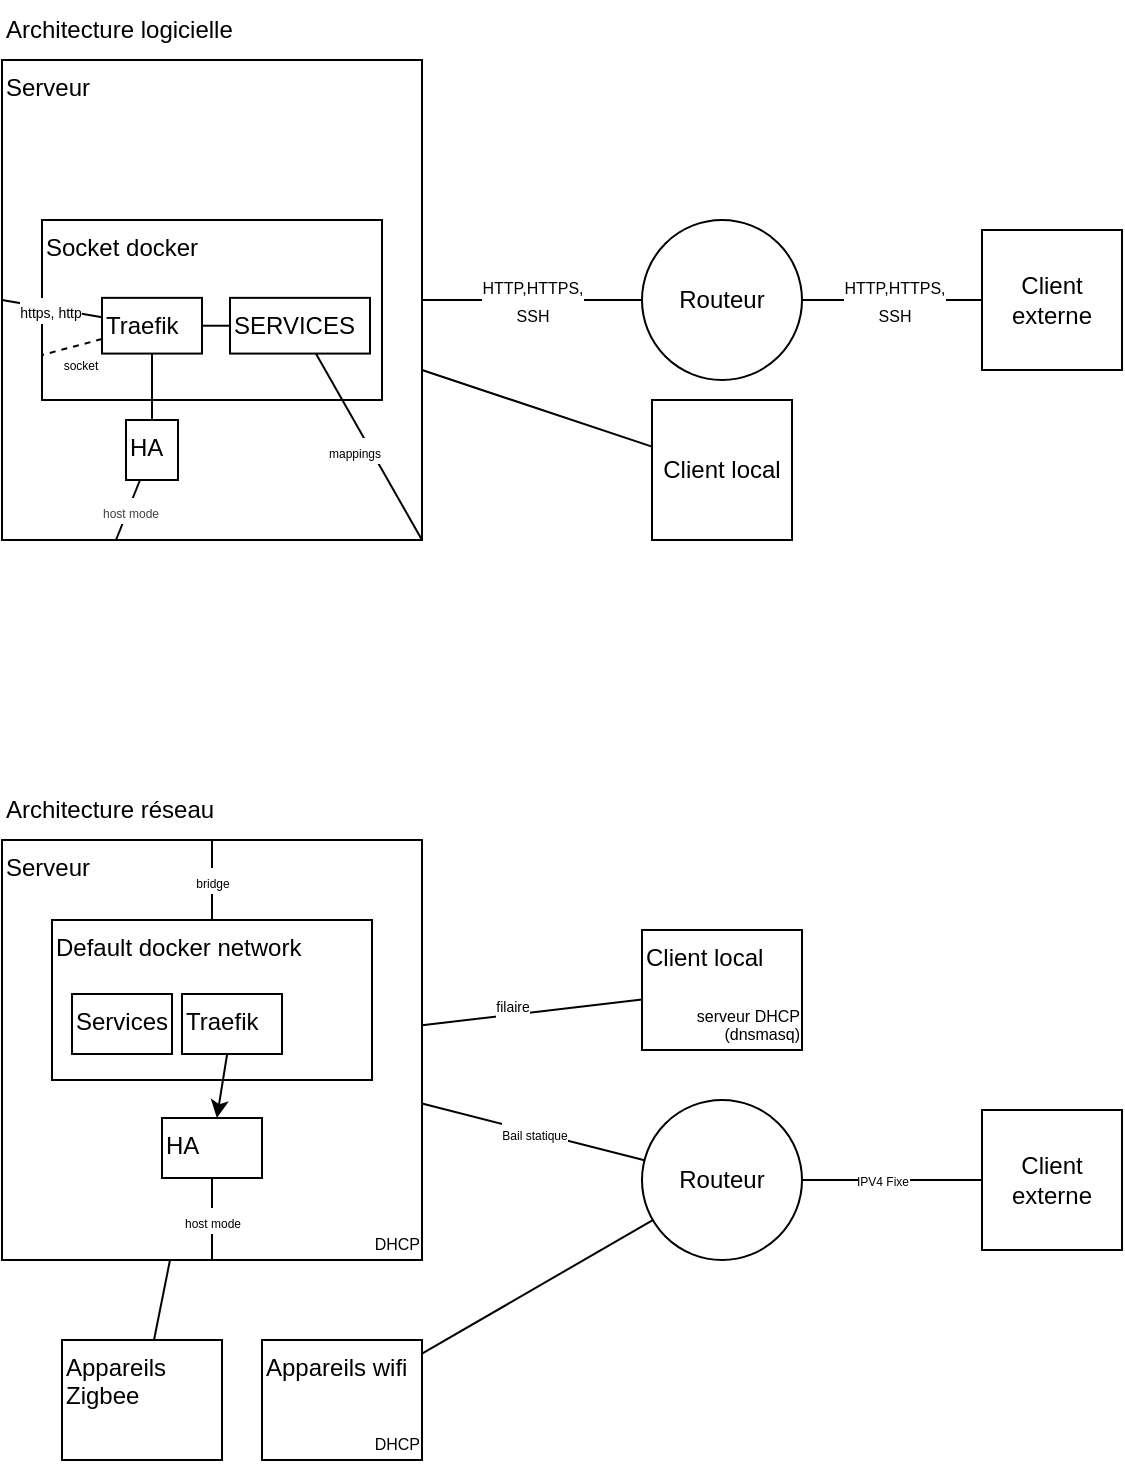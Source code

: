 <mxfile>
    <diagram id="ShFuXKwHiYA4iHBj3_Y6" name="Page-1">
        <mxGraphModel dx="608" dy="419" grid="1" gridSize="10" guides="1" tooltips="1" connect="1" arrows="1" fold="1" page="1" pageScale="1" pageWidth="827" pageHeight="1169" math="0" shadow="0">
            <root>
                <mxCell id="0"/>
                <mxCell id="1" parent="0"/>
                <mxCell id="23" value="&lt;span style=&quot;color: rgb(0, 0, 0);&quot;&gt;&lt;font style=&quot;font-size: 8px;&quot;&gt;HTTP,HTTPS,&lt;/font&gt;&lt;/span&gt;&lt;div&gt;&lt;span style=&quot;color: rgb(0, 0, 0);&quot;&gt;&lt;font style=&quot;font-size: 8px;&quot;&gt;SSH&lt;/font&gt;&lt;/span&gt;&lt;/div&gt;" style="edgeStyle=none;html=1;endArrow=none;endFill=0;" parent="1" source="77" target="58" edge="1">
                    <mxGeometry x="0.009" relative="1" as="geometry">
                        <mxPoint x="630" y="125" as="targetPoint"/>
                        <mxPoint x="630" y="400" as="sourcePoint"/>
                        <mxPoint as="offset"/>
                    </mxGeometry>
                </mxCell>
                <mxCell id="20" value="&lt;font style=&quot;font-size: 8px;&quot;&gt;HTTP,HTTPS,&lt;/font&gt;&lt;div&gt;&lt;font style=&quot;font-size: 8px;&quot;&gt;SSH&lt;/font&gt;&lt;/div&gt;" style="endArrow=none;html=1;exitX=1;exitY=0.5;exitDx=0;exitDy=0;elbow=vertical;" parent="1" source="25" target="77" edge="1">
                    <mxGeometry width="50" height="50" relative="1" as="geometry">
                        <mxPoint x="490" y="406.269" as="sourcePoint"/>
                        <mxPoint x="570" y="415" as="targetPoint"/>
                    </mxGeometry>
                </mxCell>
                <mxCell id="130" style="edgeStyle=none;html=1;endArrow=none;endFill=0;" parent="1" source="25" target="129" edge="1">
                    <mxGeometry relative="1" as="geometry"/>
                </mxCell>
                <mxCell id="25" value="Serveur" style="rounded=0;whiteSpace=wrap;html=1;verticalAlign=top;align=left;" parent="1" vertex="1">
                    <mxGeometry x="230" y="310" width="210" height="240" as="geometry"/>
                </mxCell>
                <mxCell id="37" style="edgeStyle=none;html=1;endArrow=none;endFill=0;" parent="1" source="76" target="59" edge="1">
                    <mxGeometry relative="1" as="geometry">
                        <mxPoint x="590" y="615" as="targetPoint"/>
                        <mxPoint x="590" y="880" as="sourcePoint"/>
                    </mxGeometry>
                </mxCell>
                <mxCell id="38" value="&lt;font style=&quot;font-size: 6px;&quot;&gt;IPV4 Fixe&lt;/font&gt;" style="edgeLabel;html=1;align=center;verticalAlign=middle;resizable=0;points=[];" parent="37" vertex="1" connectable="0">
                    <mxGeometry x="-0.357" relative="1" as="geometry">
                        <mxPoint x="11" y="-1" as="offset"/>
                    </mxGeometry>
                </mxCell>
                <mxCell id="39" value="&lt;font style=&quot;font-size: 6px;&quot;&gt;Bail statique&lt;/font&gt;" style="endArrow=none;html=1;elbow=vertical;" parent="1" source="40" target="76" edge="1">
                    <mxGeometry width="50" height="50" relative="1" as="geometry">
                        <mxPoint x="490" y="766.269" as="sourcePoint"/>
                        <mxPoint x="600" y="848" as="targetPoint"/>
                    </mxGeometry>
                </mxCell>
                <mxCell id="40" value="Serveur" style="rounded=0;whiteSpace=wrap;html=1;verticalAlign=top;align=left;" parent="1" vertex="1">
                    <mxGeometry x="230" y="700" width="210" height="210" as="geometry"/>
                </mxCell>
                <mxCell id="93" value="&lt;font style=&quot;font-size: 6px;&quot;&gt;bridge&lt;/font&gt;" style="edgeStyle=none;html=1;endArrow=none;endFill=0;" parent="1" source="43" target="40" edge="1">
                    <mxGeometry x="-0.006" relative="1" as="geometry">
                        <mxPoint as="offset"/>
                    </mxGeometry>
                </mxCell>
                <mxCell id="50" value="DHCP" style="text;html=1;align=right;verticalAlign=bottom;resizable=0;points=[];autosize=1;strokeColor=none;fillColor=none;fontSize=8;" parent="1" vertex="1">
                    <mxGeometry x="390" y="890" width="50" height="20" as="geometry"/>
                </mxCell>
                <mxCell id="52" value="&lt;font style=&quot;font-size: 7px;&quot;&gt;filaire&lt;/font&gt;" style="html=1;horizontal=1;endArrow=none;endFill=0;elbow=horizontal;" parent="1" source="40" target="57" edge="1">
                    <mxGeometry x="-0.172" y="5" relative="1" as="geometry">
                        <mxPoint x="443" y="775" as="sourcePoint"/>
                        <mxPoint x="513" y="670" as="targetPoint"/>
                        <mxPoint as="offset"/>
                    </mxGeometry>
                </mxCell>
                <mxCell id="58" value="Client externe" style="rounded=0;whiteSpace=wrap;html=1;" parent="1" vertex="1">
                    <mxGeometry x="720" y="395" width="70" height="70" as="geometry"/>
                </mxCell>
                <mxCell id="59" value="Client externe" style="rounded=0;whiteSpace=wrap;html=1;" parent="1" vertex="1">
                    <mxGeometry x="720" y="835" width="70" height="70" as="geometry"/>
                </mxCell>
                <mxCell id="61" value="" style="group" parent="1" vertex="1" connectable="0">
                    <mxGeometry x="550" y="745" width="80" height="60" as="geometry"/>
                </mxCell>
                <mxCell id="57" value="Client local" style="rounded=0;whiteSpace=wrap;html=1;align=left;verticalAlign=top;" parent="61" vertex="1">
                    <mxGeometry width="80" height="60" as="geometry"/>
                </mxCell>
                <mxCell id="64" style="edgeStyle=none;html=1;" parent="61" edge="1">
                    <mxGeometry relative="1" as="geometry">
                        <mxPoint x="40" y="76" as="sourcePoint"/>
                        <mxPoint x="40" y="76" as="targetPoint"/>
                    </mxGeometry>
                </mxCell>
                <mxCell id="60" value="serveur DHCP&lt;div&gt;(dnsmasq)&lt;/div&gt;" style="text;html=1;align=right;verticalAlign=bottom;resizable=0;points=[];autosize=1;strokeColor=none;fillColor=none;fontSize=8;" parent="61" vertex="1">
                    <mxGeometry y="30" width="80" height="30" as="geometry"/>
                </mxCell>
                <mxCell id="65" value="" style="group" parent="1" vertex="1" connectable="0">
                    <mxGeometry x="260" y="950" width="80" height="60" as="geometry"/>
                </mxCell>
                <mxCell id="66" value="Appareils Zigbee" style="rounded=0;whiteSpace=wrap;html=1;align=left;verticalAlign=top;" parent="65" vertex="1">
                    <mxGeometry width="80" height="60" as="geometry"/>
                </mxCell>
                <mxCell id="67" style="edgeStyle=none;html=1;" parent="65" target="66" edge="1">
                    <mxGeometry relative="1" as="geometry">
                        <mxPoint x="62.5" y="60" as="sourcePoint"/>
                    </mxGeometry>
                </mxCell>
                <mxCell id="69" style="html=1;elbow=vertical;endArrow=none;endFill=0;" parent="1" source="66" target="40" edge="1">
                    <mxGeometry relative="1" as="geometry"/>
                </mxCell>
                <mxCell id="70" value="" style="group" parent="1" vertex="1" connectable="0">
                    <mxGeometry x="360" y="950" width="80" height="60" as="geometry"/>
                </mxCell>
                <mxCell id="71" value="Appareils wifi" style="rounded=0;whiteSpace=wrap;html=1;align=left;verticalAlign=top;" parent="70" vertex="1">
                    <mxGeometry width="80" height="60" as="geometry"/>
                </mxCell>
                <mxCell id="72" style="edgeStyle=none;html=1;" parent="70" source="73" target="71" edge="1">
                    <mxGeometry relative="1" as="geometry"/>
                </mxCell>
                <mxCell id="73" value="DHCP" style="text;html=1;align=right;verticalAlign=bottom;resizable=0;points=[];autosize=1;strokeColor=none;fillColor=none;fontSize=8;" parent="70" vertex="1">
                    <mxGeometry x="30" y="40" width="50" height="20" as="geometry"/>
                </mxCell>
                <mxCell id="75" style="edgeStyle=none;html=1;endArrow=none;endFill=0;" parent="1" source="71" target="76" edge="1">
                    <mxGeometry relative="1" as="geometry">
                        <mxPoint x="720" y="785" as="targetPoint"/>
                    </mxGeometry>
                </mxCell>
                <mxCell id="76" value="Routeur" style="ellipse;whiteSpace=wrap;html=1;aspect=fixed;" parent="1" vertex="1">
                    <mxGeometry x="550" y="830" width="80" height="80" as="geometry"/>
                </mxCell>
                <mxCell id="77" value="Routeur" style="ellipse;whiteSpace=wrap;html=1;aspect=fixed;" parent="1" vertex="1">
                    <mxGeometry x="550" y="390" width="80" height="80" as="geometry"/>
                </mxCell>
                <mxCell id="88" value="&lt;font style=&quot;font-size: 6px;&quot;&gt;host mode&lt;/font&gt;" style="edgeStyle=none;html=1;endSize=7;endArrow=none;endFill=0;" parent="1" source="131" target="40" edge="1">
                    <mxGeometry x="0.0" relative="1" as="geometry">
                        <mxPoint as="offset"/>
                    </mxGeometry>
                </mxCell>
                <mxCell id="99" value="" style="group;sketch=1;curveFitting=1;jiggle=2;" parent="1" vertex="1" connectable="0">
                    <mxGeometry x="250" y="350" width="170" height="130" as="geometry"/>
                </mxCell>
                <mxCell id="24" value="Socket docker" style="rounded=0;whiteSpace=wrap;html=1;align=left;verticalAlign=top;fillColor=none;" parent="99" vertex="1">
                    <mxGeometry y="40" width="170" height="90" as="geometry"/>
                </mxCell>
                <mxCell id="112" style="edgeStyle=none;html=1;endArrow=none;endFill=0;" parent="99" source="104" target="107" edge="1">
                    <mxGeometry relative="1" as="geometry"/>
                </mxCell>
                <mxCell id="104" value="SERVICES" style="rounded=0;whiteSpace=wrap;html=1;verticalAlign=top;align=left;" parent="99" vertex="1">
                    <mxGeometry x="94" y="78.931" width="70" height="27.857" as="geometry"/>
                </mxCell>
                <mxCell id="125" value="&lt;font style=&quot;font-size: 6px;&quot;&gt;socket&lt;/font&gt;" style="html=1;endArrow=none;endFill=0;dashed=1;entryX=0;entryY=0.75;entryDx=0;entryDy=0;" parent="99" source="107" target="24" edge="1">
                    <mxGeometry x="-0.166" y="8" relative="1" as="geometry">
                        <mxPoint as="offset"/>
                    </mxGeometry>
                </mxCell>
                <mxCell id="107" value="Traefik" style="rounded=0;whiteSpace=wrap;html=1;verticalAlign=top;align=left;" parent="99" vertex="1">
                    <mxGeometry x="30" y="78.931" width="50" height="27.857" as="geometry"/>
                </mxCell>
                <mxCell id="102" style="edgeStyle=none;html=1;endArrow=none;endFill=0;" parent="1" source="98" target="25" edge="1">
                    <mxGeometry relative="1" as="geometry"/>
                </mxCell>
                <mxCell id="106" value="&lt;span style=&quot;color: rgb(63, 63, 63); font-size: 6px;&quot;&gt;host mode&lt;/span&gt;" style="edgeLabel;html=1;align=center;verticalAlign=middle;resizable=0;points=[];" parent="102" vertex="1" connectable="0">
                    <mxGeometry x="0.001" y="1" relative="1" as="geometry">
                        <mxPoint as="offset"/>
                    </mxGeometry>
                </mxCell>
                <mxCell id="109" value="&lt;font style=&quot;font-size: 7px;&quot;&gt;https, http&lt;/font&gt;" style="edgeStyle=none;html=1;endArrow=none;endFill=0;entryX=0;entryY=0.5;entryDx=0;entryDy=0;" parent="1" source="107" target="25" edge="1">
                    <mxGeometry x="0.023" y="1" relative="1" as="geometry">
                        <mxPoint as="offset"/>
                    </mxGeometry>
                </mxCell>
                <mxCell id="98" value="HA" style="rounded=0;whiteSpace=wrap;html=1;verticalAlign=top;align=left;" parent="1" vertex="1">
                    <mxGeometry x="292" y="490" width="26" height="30" as="geometry"/>
                </mxCell>
                <mxCell id="119" style="edgeStyle=none;html=1;endArrow=none;endFill=0;" parent="1" source="98" target="107" edge="1">
                    <mxGeometry relative="1" as="geometry">
                        <mxPoint x="368" y="457.144" as="targetPoint"/>
                    </mxGeometry>
                </mxCell>
                <mxCell id="121" value="&lt;font style=&quot;font-size: 6px;&quot;&gt;mappings&lt;/font&gt;" style="edgeStyle=none;html=1;endArrow=none;endFill=0;entryX=1;entryY=1;entryDx=0;entryDy=0;" parent="1" source="104" target="25" edge="1">
                    <mxGeometry x="-0.053" y="-7" relative="1" as="geometry">
                        <mxPoint as="offset"/>
                    </mxGeometry>
                </mxCell>
                <mxCell id="129" value="Client local" style="rounded=0;whiteSpace=wrap;html=1;" parent="1" vertex="1">
                    <mxGeometry x="555" y="480" width="70" height="70" as="geometry"/>
                </mxCell>
                <mxCell id="131" value="HA" style="rounded=0;whiteSpace=wrap;html=1;verticalAlign=top;align=left;" parent="1" vertex="1">
                    <mxGeometry x="310" y="839" width="50" height="30" as="geometry"/>
                </mxCell>
                <mxCell id="133" value="" style="group" parent="1" vertex="1" connectable="0">
                    <mxGeometry x="255" y="740" width="160" height="80" as="geometry"/>
                </mxCell>
                <mxCell id="43" value="Default docker network" style="rounded=0;whiteSpace=wrap;html=1;align=left;verticalAlign=top;fillColor=none;" parent="133" vertex="1">
                    <mxGeometry width="160" height="80" as="geometry"/>
                </mxCell>
                <mxCell id="85" value="Services" style="rounded=0;whiteSpace=wrap;html=1;verticalAlign=top;align=left;" parent="133" vertex="1">
                    <mxGeometry x="10" y="37" width="50" height="30" as="geometry"/>
                </mxCell>
                <mxCell id="140" value="Traefik" style="rounded=0;whiteSpace=wrap;html=1;verticalAlign=top;align=left;" parent="133" vertex="1">
                    <mxGeometry x="65" y="37" width="50" height="30" as="geometry"/>
                </mxCell>
                <mxCell id="135" value="Architecture réseau" style="text;html=1;align=left;verticalAlign=middle;resizable=0;points=[];autosize=1;strokeColor=none;fillColor=none;" parent="1" vertex="1">
                    <mxGeometry x="230" y="670" width="130" height="30" as="geometry"/>
                </mxCell>
                <mxCell id="137" value="Architecture logicielle" style="text;html=1;align=left;verticalAlign=middle;resizable=0;points=[];autosize=1;strokeColor=none;fillColor=none;" parent="1" vertex="1">
                    <mxGeometry x="230" y="280" width="140" height="30" as="geometry"/>
                </mxCell>
                <mxCell id="141" style="edgeStyle=none;html=1;" parent="1" source="140" target="131" edge="1">
                    <mxGeometry relative="1" as="geometry"/>
                </mxCell>
            </root>
        </mxGraphModel>
    </diagram>
</mxfile>